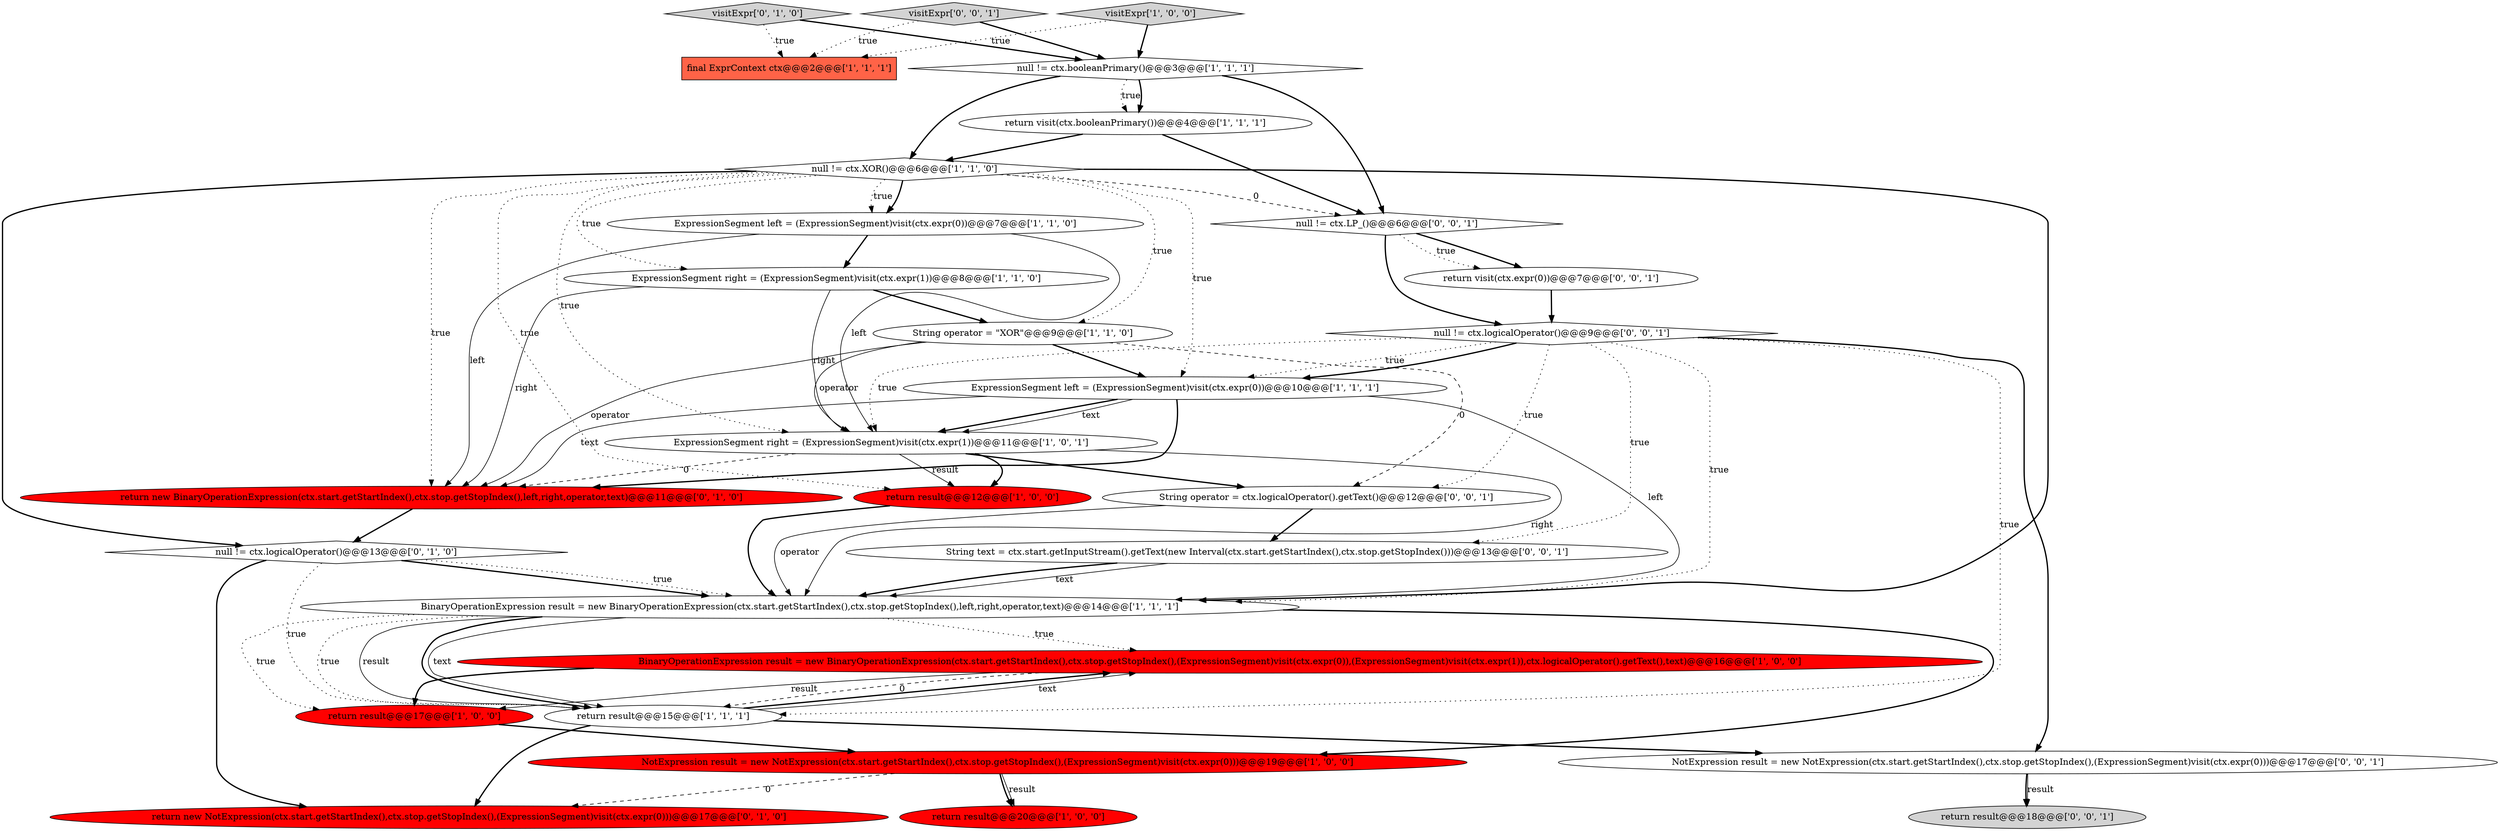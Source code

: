 digraph {
17 [style = filled, label = "return new NotExpression(ctx.start.getStartIndex(),ctx.stop.getStopIndex(),(ExpressionSegment)visit(ctx.expr(0)))@@@17@@@['0', '1', '0']", fillcolor = red, shape = ellipse image = "AAA1AAABBB2BBB"];
21 [style = filled, label = "null != ctx.LP_()@@@6@@@['0', '0', '1']", fillcolor = white, shape = diamond image = "AAA0AAABBB3BBB"];
6 [style = filled, label = "BinaryOperationExpression result = new BinaryOperationExpression(ctx.start.getStartIndex(),ctx.stop.getStopIndex(),(ExpressionSegment)visit(ctx.expr(0)),(ExpressionSegment)visit(ctx.expr(1)),ctx.logicalOperator().getText(),text)@@@16@@@['1', '0', '0']", fillcolor = red, shape = ellipse image = "AAA1AAABBB1BBB"];
7 [style = filled, label = "return result@@@17@@@['1', '0', '0']", fillcolor = red, shape = ellipse image = "AAA1AAABBB1BBB"];
15 [style = filled, label = "ExpressionSegment right = (ExpressionSegment)visit(ctx.expr(1))@@@11@@@['1', '0', '1']", fillcolor = white, shape = ellipse image = "AAA0AAABBB1BBB"];
11 [style = filled, label = "BinaryOperationExpression result = new BinaryOperationExpression(ctx.start.getStartIndex(),ctx.stop.getStopIndex(),left,right,operator,text)@@@14@@@['1', '1', '1']", fillcolor = white, shape = ellipse image = "AAA0AAABBB1BBB"];
10 [style = filled, label = "return result@@@12@@@['1', '0', '0']", fillcolor = red, shape = ellipse image = "AAA1AAABBB1BBB"];
0 [style = filled, label = "null != ctx.XOR()@@@6@@@['1', '1', '0']", fillcolor = white, shape = diamond image = "AAA0AAABBB1BBB"];
24 [style = filled, label = "return visit(ctx.expr(0))@@@7@@@['0', '0', '1']", fillcolor = white, shape = ellipse image = "AAA0AAABBB3BBB"];
19 [style = filled, label = "null != ctx.logicalOperator()@@@13@@@['0', '1', '0']", fillcolor = white, shape = diamond image = "AAA0AAABBB2BBB"];
14 [style = filled, label = "String operator = \"XOR\"@@@9@@@['1', '1', '0']", fillcolor = white, shape = ellipse image = "AAA0AAABBB1BBB"];
18 [style = filled, label = "visitExpr['0', '1', '0']", fillcolor = lightgray, shape = diamond image = "AAA0AAABBB2BBB"];
13 [style = filled, label = "NotExpression result = new NotExpression(ctx.start.getStartIndex(),ctx.stop.getStopIndex(),(ExpressionSegment)visit(ctx.expr(0)))@@@19@@@['1', '0', '0']", fillcolor = red, shape = ellipse image = "AAA1AAABBB1BBB"];
5 [style = filled, label = "null != ctx.booleanPrimary()@@@3@@@['1', '1', '1']", fillcolor = white, shape = diamond image = "AAA0AAABBB1BBB"];
3 [style = filled, label = "ExpressionSegment right = (ExpressionSegment)visit(ctx.expr(1))@@@8@@@['1', '1', '0']", fillcolor = white, shape = ellipse image = "AAA0AAABBB1BBB"];
25 [style = filled, label = "return result@@@18@@@['0', '0', '1']", fillcolor = lightgray, shape = ellipse image = "AAA0AAABBB3BBB"];
1 [style = filled, label = "ExpressionSegment left = (ExpressionSegment)visit(ctx.expr(0))@@@7@@@['1', '1', '0']", fillcolor = white, shape = ellipse image = "AAA0AAABBB1BBB"];
4 [style = filled, label = "visitExpr['1', '0', '0']", fillcolor = lightgray, shape = diamond image = "AAA0AAABBB1BBB"];
23 [style = filled, label = "visitExpr['0', '0', '1']", fillcolor = lightgray, shape = diamond image = "AAA0AAABBB3BBB"];
28 [style = filled, label = "NotExpression result = new NotExpression(ctx.start.getStartIndex(),ctx.stop.getStopIndex(),(ExpressionSegment)visit(ctx.expr(0)))@@@17@@@['0', '0', '1']", fillcolor = white, shape = ellipse image = "AAA0AAABBB3BBB"];
16 [style = filled, label = "final ExprContext ctx@@@2@@@['1', '1', '1']", fillcolor = tomato, shape = box image = "AAA0AAABBB1BBB"];
22 [style = filled, label = "null != ctx.logicalOperator()@@@9@@@['0', '0', '1']", fillcolor = white, shape = diamond image = "AAA0AAABBB3BBB"];
27 [style = filled, label = "String text = ctx.start.getInputStream().getText(new Interval(ctx.start.getStartIndex(),ctx.stop.getStopIndex()))@@@13@@@['0', '0', '1']", fillcolor = white, shape = ellipse image = "AAA0AAABBB3BBB"];
8 [style = filled, label = "return result@@@15@@@['1', '1', '1']", fillcolor = white, shape = ellipse image = "AAA0AAABBB1BBB"];
12 [style = filled, label = "ExpressionSegment left = (ExpressionSegment)visit(ctx.expr(0))@@@10@@@['1', '1', '1']", fillcolor = white, shape = ellipse image = "AAA0AAABBB1BBB"];
26 [style = filled, label = "String operator = ctx.logicalOperator().getText()@@@12@@@['0', '0', '1']", fillcolor = white, shape = ellipse image = "AAA0AAABBB3BBB"];
20 [style = filled, label = "return new BinaryOperationExpression(ctx.start.getStartIndex(),ctx.stop.getStopIndex(),left,right,operator,text)@@@11@@@['0', '1', '0']", fillcolor = red, shape = ellipse image = "AAA1AAABBB2BBB"];
9 [style = filled, label = "return result@@@20@@@['1', '0', '0']", fillcolor = red, shape = ellipse image = "AAA1AAABBB1BBB"];
2 [style = filled, label = "return visit(ctx.booleanPrimary())@@@4@@@['1', '1', '1']", fillcolor = white, shape = ellipse image = "AAA0AAABBB1BBB"];
0->12 [style = dotted, label="true"];
15->10 [style = bold, label=""];
11->8 [style = solid, label="text"];
14->20 [style = solid, label="operator"];
19->11 [style = bold, label=""];
8->6 [style = bold, label=""];
21->24 [style = bold, label=""];
14->26 [style = dashed, label="0"];
27->11 [style = solid, label="text"];
13->9 [style = solid, label="result"];
21->24 [style = dotted, label="true"];
5->0 [style = bold, label=""];
19->11 [style = dotted, label="true"];
11->13 [style = bold, label=""];
3->20 [style = solid, label="right"];
28->25 [style = bold, label=""];
11->8 [style = dotted, label="true"];
0->3 [style = dotted, label="true"];
28->25 [style = solid, label="result"];
15->11 [style = solid, label="right"];
10->11 [style = bold, label=""];
11->7 [style = dotted, label="true"];
8->28 [style = bold, label=""];
6->8 [style = dashed, label="0"];
1->15 [style = solid, label="left"];
0->10 [style = dotted, label="true"];
18->16 [style = dotted, label="true"];
0->19 [style = bold, label=""];
11->8 [style = solid, label="result"];
8->17 [style = bold, label=""];
5->21 [style = bold, label=""];
26->27 [style = bold, label=""];
27->11 [style = bold, label=""];
21->22 [style = bold, label=""];
2->21 [style = bold, label=""];
12->11 [style = solid, label="left"];
8->6 [style = solid, label="text"];
11->8 [style = bold, label=""];
0->14 [style = dotted, label="true"];
6->7 [style = bold, label=""];
20->19 [style = bold, label=""];
23->16 [style = dotted, label="true"];
15->20 [style = dashed, label="0"];
23->5 [style = bold, label=""];
1->3 [style = bold, label=""];
12->20 [style = bold, label=""];
0->11 [style = bold, label=""];
22->28 [style = bold, label=""];
19->17 [style = bold, label=""];
19->8 [style = dotted, label="true"];
3->15 [style = solid, label="right"];
2->0 [style = bold, label=""];
22->26 [style = dotted, label="true"];
11->6 [style = dotted, label="true"];
0->1 [style = bold, label=""];
14->15 [style = solid, label="operator"];
6->7 [style = solid, label="result"];
22->27 [style = dotted, label="true"];
13->9 [style = bold, label=""];
22->15 [style = dotted, label="true"];
4->5 [style = bold, label=""];
0->1 [style = dotted, label="true"];
5->2 [style = dotted, label="true"];
7->13 [style = bold, label=""];
0->15 [style = dotted, label="true"];
3->14 [style = bold, label=""];
12->15 [style = bold, label=""];
0->20 [style = dotted, label="true"];
13->17 [style = dashed, label="0"];
22->11 [style = dotted, label="true"];
1->20 [style = solid, label="left"];
12->20 [style = solid, label="text"];
24->22 [style = bold, label=""];
22->12 [style = dotted, label="true"];
15->26 [style = bold, label=""];
5->2 [style = bold, label=""];
22->8 [style = dotted, label="true"];
0->21 [style = dashed, label="0"];
22->12 [style = bold, label=""];
18->5 [style = bold, label=""];
15->10 [style = solid, label="result"];
14->12 [style = bold, label=""];
26->11 [style = solid, label="operator"];
12->15 [style = solid, label="text"];
4->16 [style = dotted, label="true"];
}
